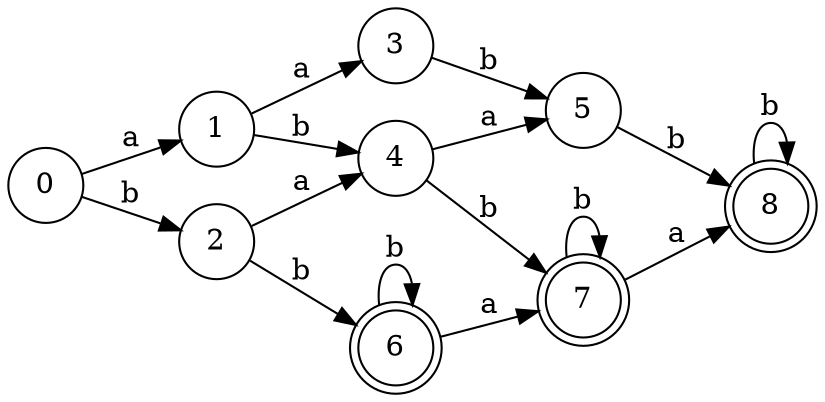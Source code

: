 digraph {
  rankdir=LR;
  node [shape = circle]; 0;
  node [shape = circle]; 1;
  node [shape = circle]; 2;
  node [shape = circle]; 3;
  node [shape = circle]; 4;
  node [shape = circle]; 5;
  node [shape = doublecircle]; 6;
  node [shape = doublecircle]; 7;
  node [shape = doublecircle]; 8;
  0 -> 1 [label = "a"];
  0 -> 2 [label = "b"];
  1 -> 3 [label = "a"];
  1 -> 4 [label = "b"];
  3 -> 5 [label = "b"];
  4 -> 5 [label = "a"];
  4 -> 7 [label = "b"];
  2 -> 4 [label = "a"];
  2 -> 6 [label = "b"];
  6 -> 7 [label = "a"];
  7 -> 8 [label = "a"];
  5 -> 8 [label = "b"];
  6 -> 6 [label = "b"];
  7 -> 7 [label = "b"];
  8 -> 8 [label = "b"];
}
